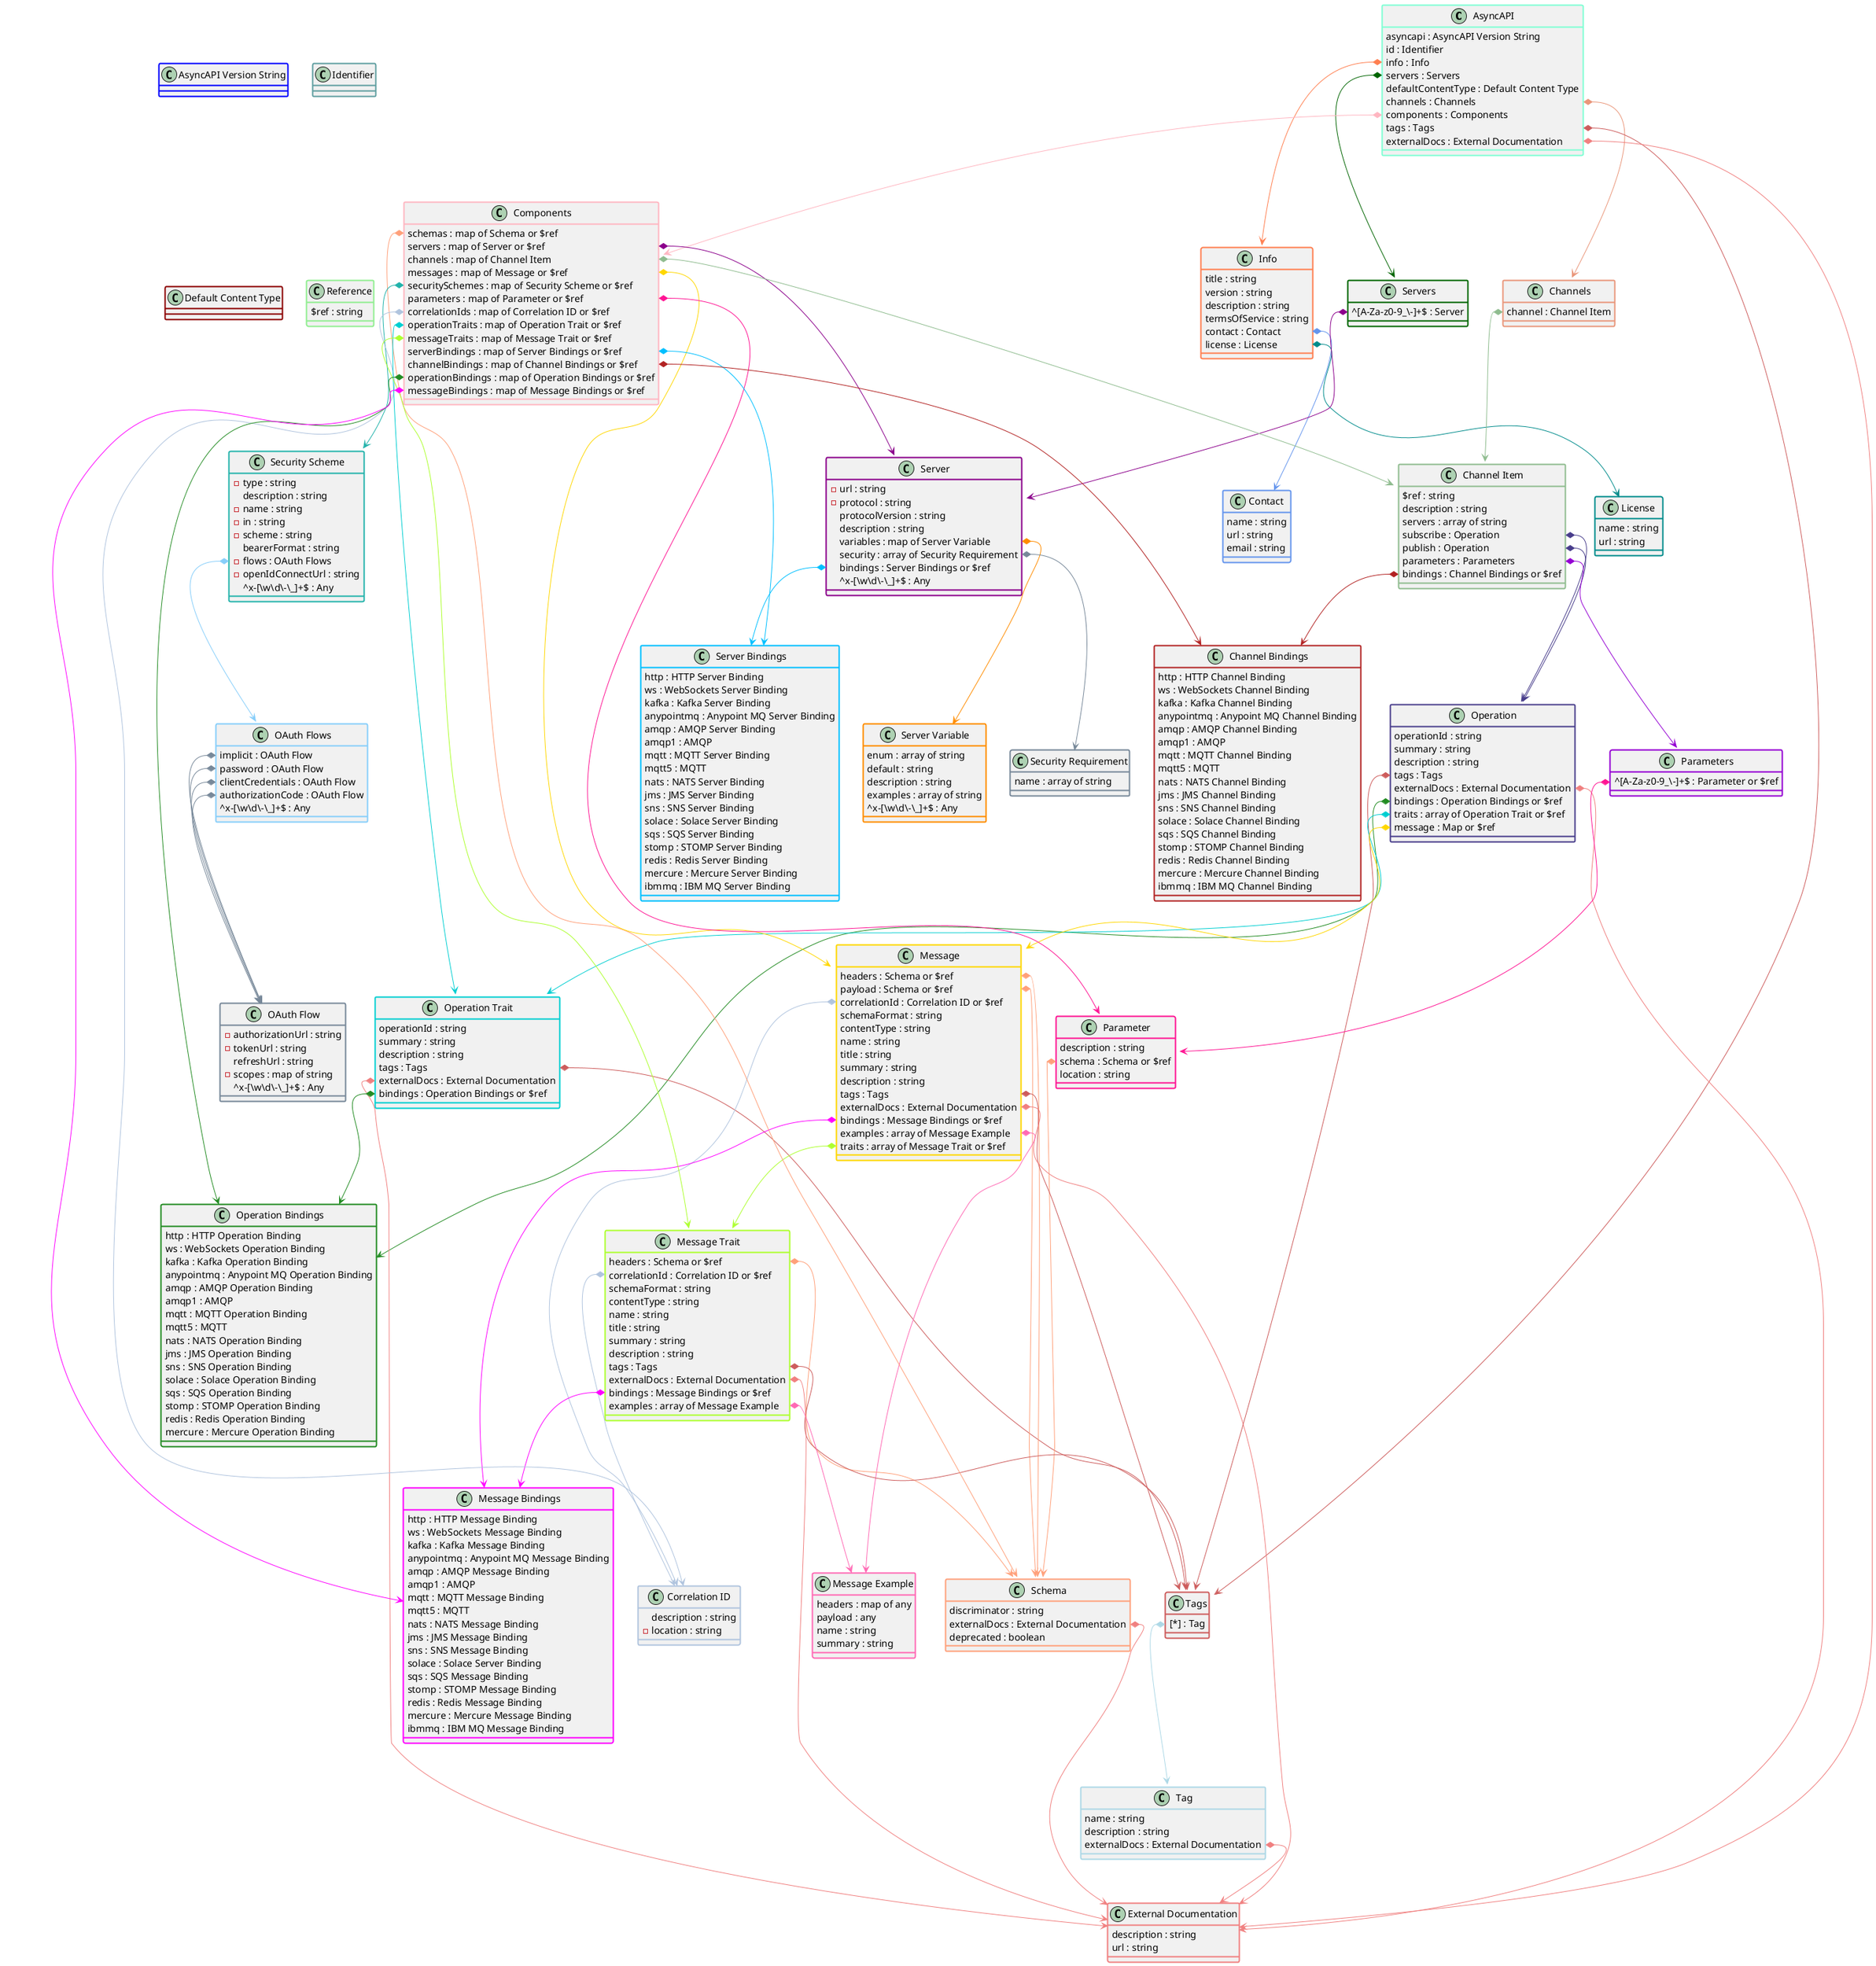 @startuml
class "AsyncAPI" #line:Aquamarine;line.bold {
  asyncapi : AsyncAPI Version String
  id : Identifier
  info : Info
  servers : Servers
  defaultContentType : Default Content Type
  channels : Channels
  components : Components
  tags : Tags
  externalDocs : External Documentation
}
"AsyncAPI::info"*-->"Info" #Coral
"AsyncAPI::servers"*-->"Servers" #DarkGreen
"AsyncAPI::channels"*-->"Channels" #DarkSalmon
"AsyncAPI::components"*-->"Components" #LightPink
"AsyncAPI::tags"*-->"Tags" #IndianRed
"AsyncAPI::externalDocs"*-->"External Documentation" #LightCoral

class "AsyncAPI Version String" #line:Blue;line.bold {
}

class "Identifier" #line:CadetBlue;line.bold {
}

class "Info" #line:Coral;line.bold {
  title : string
  version : string
  description : string
  termsOfService : string
  contact : Contact
  license : License
}
"Info::contact"*-->"Contact" #CornflowerBlue
"Info::license"*-->"License" #DarkCyan

class "Contact" #line:CornflowerBlue;line.bold {
  name : string
  url : string
  email : string
}

class "License" #line:DarkCyan;line.bold {
  name : string
  url : string
}

class "Servers" #line:DarkGreen;line.bold {
  ^[A-Za-z0-9_\-]+$ : Server
}
"Servers::^[A-Za-z0-9_\-]+$"*-->"Server" #DarkMagenta

class "Server" #line:DarkMagenta;line.bold {
  -url : string
  -protocol : string
  protocolVersion : string
  description : string
  variables : map of Server Variable
  security : array of Security Requirement
  bindings : Server Bindings or $ref
  ^x-[\w\d\-\_]+$ : Any
}
"Server::variables"*-->"Server Variable" #DarkOrange
"Server::security"*-->"Security Requirement" #LightSlateGrey
"Server::bindings"*-->"Server Bindings" #DeepSkyBlue

class "Server Variable" #line:DarkOrange;line.bold {
  enum : array of string
  default : string
  description : string
  examples : array of string
  ^x-[\w\d\-\_]+$ : Any
}

class "Default Content Type" #line:DarkRed;line.bold {
}

class "Channels" #line:DarkSalmon;line.bold {
  channel : Channel Item
}
"Channels::channel"*-->"Channel Item" #DarkSeaGreen

class "Channel Item" #line:DarkSeaGreen;line.bold {
  $ref : string
  description : string
  servers : array of string
  subscribe : Operation
  publish : Operation
  parameters : Parameters
  bindings : Channel Bindings or $ref
}
"Channel Item::subscribe"*-->"Operation" #DarkSlateBlue
"Channel Item::publish"*-->"Operation" #DarkSlateBlue
"Channel Item::parameters"*-->"Parameters" #DarkViolet
"Channel Item::bindings"*-->"Channel Bindings" #FireBrick

class "Operation" #line:DarkSlateBlue;line.bold {
  operationId : string
  summary : string
  description : string
  tags : Tags
  externalDocs : External Documentation
  bindings : Operation Bindings or $ref
  traits : array of Operation Trait or $ref
  message : Map or $ref
}
"Operation::tags"*-->"Tags" #IndianRed
"Operation::externalDocs"*-->"External Documentation" #LightCoral
"Operation::bindings"*-->"Operation Bindings" #ForestGreen
"Operation::traits"*-->"Operation Trait" #DarkTurquoise
"Operation::message"*-->"Message" #Gold

class "Operation Trait" #line:DarkTurquoise;line.bold {
  operationId : string
  summary : string
  description : string
  tags : Tags
  externalDocs : External Documentation
  bindings : Operation Bindings or $ref
}
"Operation Trait::tags"*-->"Tags" #IndianRed
"Operation Trait::externalDocs"*-->"External Documentation" #LightCoral
"Operation Trait::bindings"*-->"Operation Bindings" #ForestGreen

class "Parameters" #line:DarkViolet;line.bold {
  ^[A-Za-z0-9_\-]+$ : Parameter or $ref
}
"Parameters::^[A-Za-z0-9_\-]+$"*-->"Parameter" #DeepPink

class "Parameter" #line:DeepPink;line.bold {
  description : string
  schema : Schema or $ref
  location : string
}
"Parameter::schema"*-->"Schema" #LightSalmon

class "Server Bindings" #line:DeepSkyBlue;line.bold {
  http : HTTP Server Binding
  ws : WebSockets Server Binding
  kafka : Kafka Server Binding
  anypointmq : Anypoint MQ Server Binding
  amqp : AMQP Server Binding
  amqp1 : AMQP
  mqtt : MQTT Server Binding
  mqtt5 : MQTT
  nats : NATS Server Binding
  jms : JMS Server Binding
  sns : SNS Server Binding
  solace : Solace Server Binding
  sqs : SQS Server Binding
  stomp : STOMP Server Binding
  redis : Redis Server Binding
  mercure : Mercure Server Binding
  ibmmq : IBM MQ Server Binding
}

class "Channel Bindings" #line:FireBrick;line.bold {
  http : HTTP Channel Binding
  ws : WebSockets Channel Binding
  kafka : Kafka Channel Binding
  anypointmq : Anypoint MQ Channel Binding
  amqp : AMQP Channel Binding
  amqp1 : AMQP
  mqtt : MQTT Channel Binding
  mqtt5 : MQTT
  nats : NATS Channel Binding
  jms : JMS Channel Binding
  sns : SNS Channel Binding
  solace : Solace Channel Binding
  sqs : SQS Channel Binding
  stomp : STOMP Channel Binding
  redis : Redis Channel Binding
  mercure : Mercure Channel Binding
  ibmmq : IBM MQ Channel Binding
}

class "Operation Bindings" #line:ForestGreen;line.bold {
  http : HTTP Operation Binding
  ws : WebSockets Operation Binding
  kafka : Kafka Operation Binding
  anypointmq : Anypoint MQ Operation Binding
  amqp : AMQP Operation Binding
  amqp1 : AMQP
  mqtt : MQTT Operation Binding
  mqtt5 : MQTT
  nats : NATS Operation Binding
  jms : JMS Operation Binding
  sns : SNS Operation Binding
  solace : Solace Operation Binding
  sqs : SQS Operation Binding
  stomp : STOMP Operation Binding
  redis : Redis Operation Binding
  mercure : Mercure Operation Binding
}

class "Message Bindings" #line:Fuchsia;line.bold {
  http : HTTP Message Binding
  ws : WebSockets Message Binding
  kafka : Kafka Message Binding
  anypointmq : Anypoint MQ Message Binding
  amqp : AMQP Message Binding
  amqp1 : AMQP
  mqtt : MQTT Message Binding
  mqtt5 : MQTT
  nats : NATS Message Binding
  jms : JMS Message Binding
  sns : SNS Message Binding
  solace : Solace Server Binding
  sqs : SQS Message Binding
  stomp : STOMP Message Binding
  redis : Redis Message Binding
  mercure : Mercure Message Binding
  ibmmq : IBM MQ Message Binding
}

class "Message" #line:Gold;line.bold {
  headers : Schema or $ref
  payload : Schema or $ref
  correlationId : Correlation ID or $ref
  schemaFormat : string
  contentType : string
  name : string
  title : string
  summary : string
  description : string
  tags : Tags
  externalDocs : External Documentation
  bindings : Message Bindings or $ref
  examples : array of Message Example
  traits : array of Message Trait or $ref
}
"Message::headers"*-->"Schema" #LightSalmon
"Message::payload"*-->"Schema" #LightSalmon
"Message::correlationId"*-->"Correlation ID" #LightSteelBlue
"Message::tags"*-->"Tags" #IndianRed
"Message::externalDocs"*-->"External Documentation" #LightCoral
"Message::bindings"*-->"Message Bindings" #Fuchsia
"Message::examples"*-->"Message Example" #HotPink
"Message::traits"*-->"Message Trait" #GreenYellow

class "Message Trait" #line:GreenYellow;line.bold {
  headers : Schema or $ref
  correlationId : Correlation ID or $ref
  schemaFormat : string
  contentType : string
  name : string
  title : string
  summary : string
  description : string
  tags : Tags
  externalDocs : External Documentation
  bindings : Message Bindings or $ref
  examples : array of Message Example
}
"Message Trait::headers"*-->"Schema" #LightSalmon
"Message Trait::correlationId"*-->"Correlation ID" #LightSteelBlue
"Message Trait::tags"*-->"Tags" #IndianRed
"Message Trait::externalDocs"*-->"External Documentation" #LightCoral
"Message Trait::bindings"*-->"Message Bindings" #Fuchsia
"Message Trait::examples"*-->"Message Example" #HotPink

class "Message Example" #line:HotPink;line.bold {
  headers : map of any
  payload : any
  name : string
  summary : string
}

class "Tags" #line:IndianRed;line.bold {
  [*] : Tag
}
"Tags::[*]"*-->"Tag" #LightBlue

class "Tag" #line:LightBlue;line.bold {
  name : string
  description : string
  externalDocs : External Documentation
}
"Tag::externalDocs"*-->"External Documentation" #LightCoral

class "External Documentation" #line:LightCoral;line.bold {
  description : string
  url : string
}

class "Reference" #line:LightGreen;line.bold {
  $ref : string
}

class "Components" #line:LightPink;line.bold {
  schemas : map of Schema or $ref
  servers : map of Server or $ref
  channels : map of Channel Item
  messages : map of Message or $ref
  securitySchemes : map of Security Scheme or $ref
  parameters : map of Parameter or $ref
  correlationIds : map of Correlation ID or $ref
  operationTraits : map of Operation Trait or $ref
  messageTraits : map of Message Trait or $ref
  serverBindings : map of Server Bindings or $ref
  channelBindings : map of Channel Bindings or $ref
  operationBindings : map of Operation Bindings or $ref
  messageBindings : map of Message Bindings or $ref
}
"Components::schemas"*-->"Schema" #LightSalmon
"Components::servers"*-->"Server" #DarkMagenta
"Components::channels"*-->"Channel Item" #DarkSeaGreen
"Components::messages"*-->"Message" #Gold
"Components::securitySchemes"*-->"Security Scheme" #LightSeaGreen
"Components::parameters"*-->"Parameter" #DeepPink
"Components::correlationIds"*-->"Correlation ID" #LightSteelBlue
"Components::operationTraits"*-->"Operation Trait" #DarkTurquoise
"Components::messageTraits"*-->"Message Trait" #GreenYellow
"Components::serverBindings"*-->"Server Bindings" #DeepSkyBlue
"Components::channelBindings"*-->"Channel Bindings" #FireBrick
"Components::operationBindings"*-->"Operation Bindings" #ForestGreen
"Components::messageBindings"*-->"Message Bindings" #Fuchsia

class "Schema" #line:LightSalmon;line.bold {
  discriminator : string
  externalDocs : External Documentation
  deprecated : boolean
}
"Schema::externalDocs"*-->"External Documentation" #LightCoral

class "Security Scheme" #line:LightSeaGreen;line.bold {
  -type : string
  description : string
  -name : string
  -in : string
  -scheme : string
  bearerFormat : string
  -flows : OAuth Flows
  -openIdConnectUrl : string
  ^x-[\w\d\-\_]+$ : Any
}
"Security Scheme::flows"*-->"OAuth Flows" #LightSkyBlue

class "OAuth Flows" #line:LightSkyBlue;line.bold {
  implicit : OAuth Flow
  password : OAuth Flow
  clientCredentials : OAuth Flow
  authorizationCode : OAuth Flow
  ^x-[\w\d\-\_]+$ : Any
}
"OAuth Flows::implicit"*-->"OAuth Flow" #LightSlateGray
"OAuth Flows::password"*-->"OAuth Flow" #LightSlateGray
"OAuth Flows::clientCredentials"*-->"OAuth Flow" #LightSlateGray
"OAuth Flows::authorizationCode"*-->"OAuth Flow" #LightSlateGray

class "OAuth Flow" #line:LightSlateGray;line.bold {
  -authorizationUrl : string
  -tokenUrl : string
  refreshUrl : string
  -scopes : map of string
  ^x-[\w\d\-\_]+$ : Any
}

class "Security Requirement" #line:LightSlateGrey;line.bold {
  name : array of string
}

class "Correlation ID" #line:LightSteelBlue;line.bold {
  description : string
  -location : string
}

@enduml
